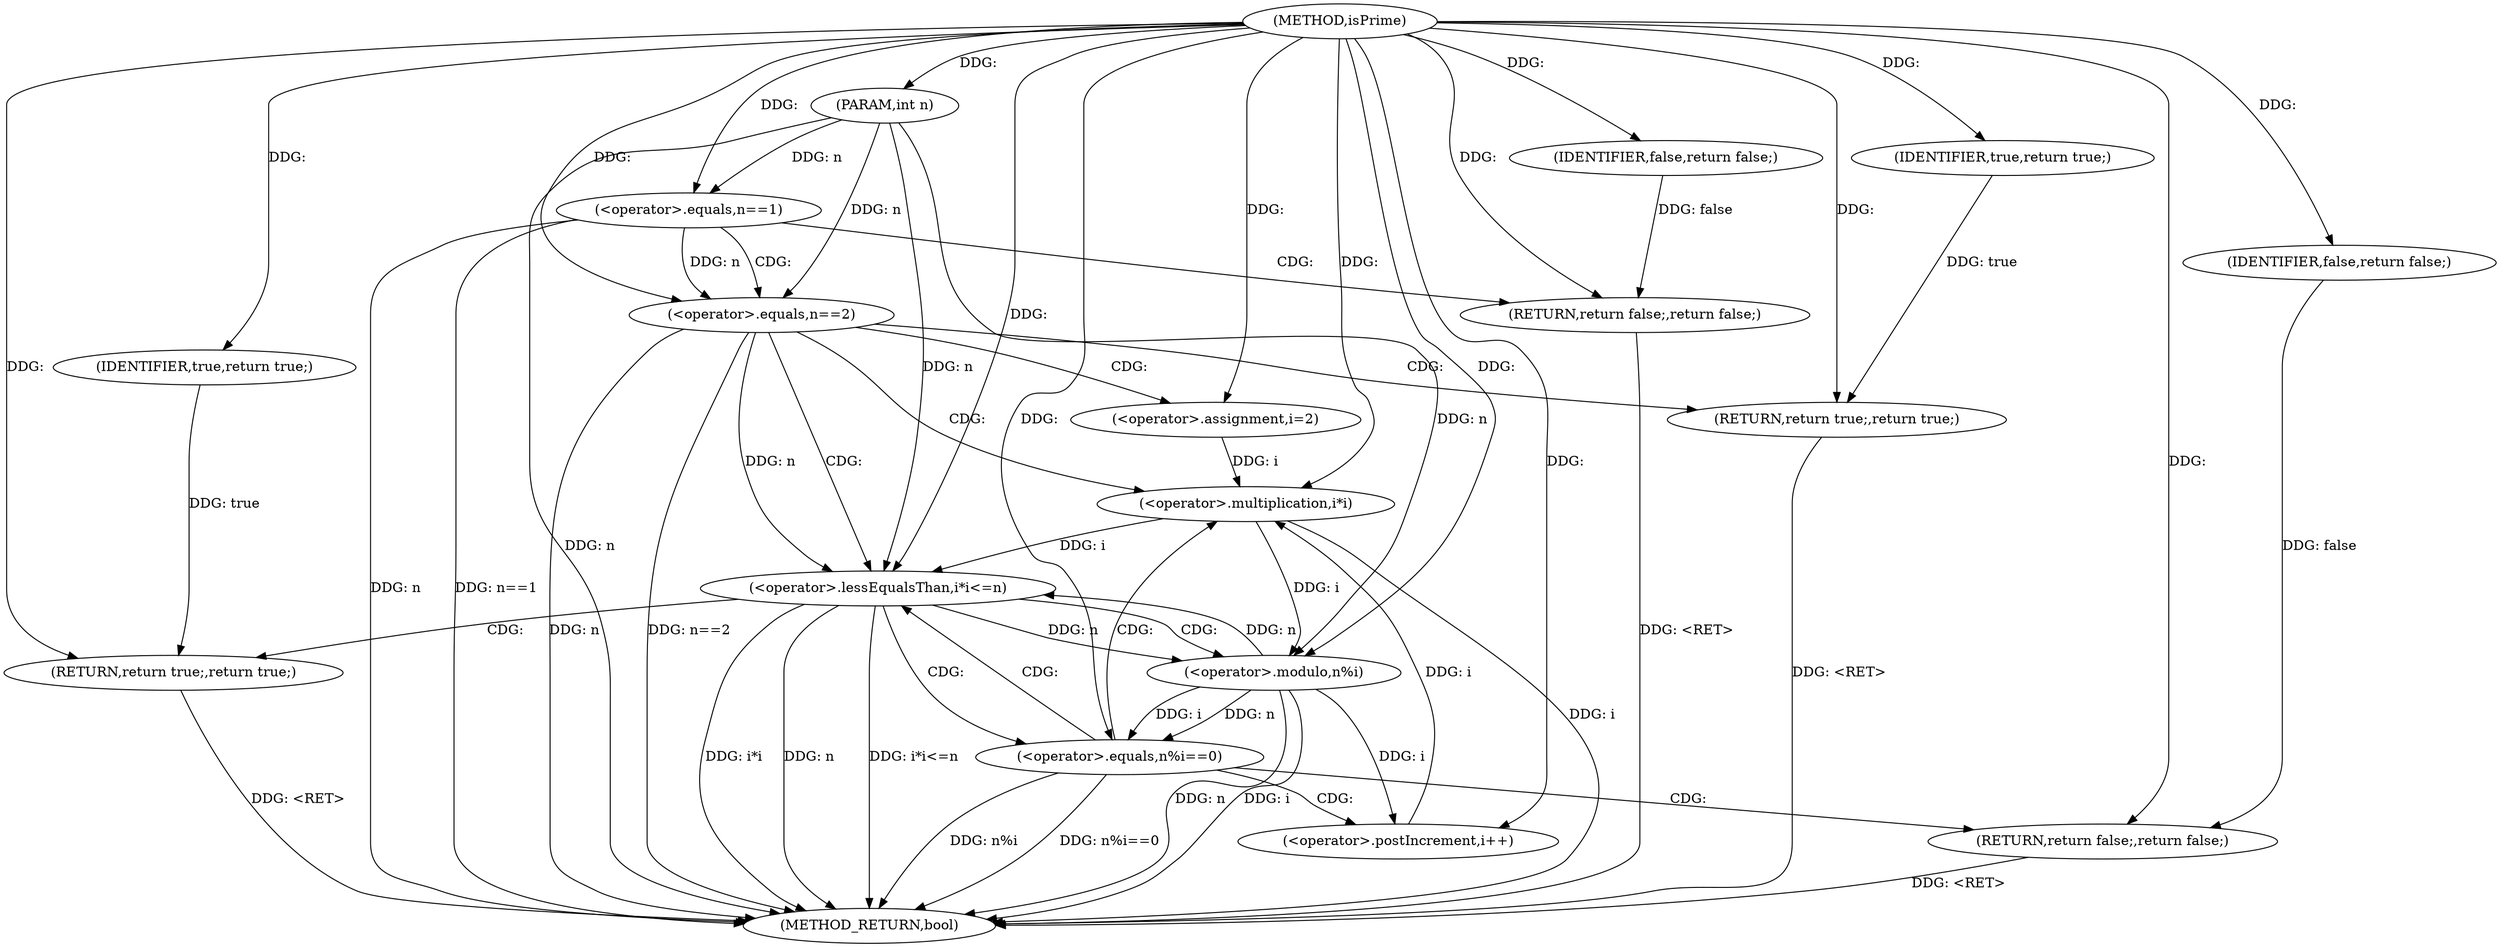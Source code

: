 digraph "isPrime" {  
"1000119" [label = "(METHOD,isPrime)" ]
"1000157" [label = "(METHOD_RETURN,bool)" ]
"1000120" [label = "(PARAM,int n)" ]
"1000155" [label = "(RETURN,return true;,return true;)" ]
"1000123" [label = "(<operator>.equals,n==1)" ]
"1000126" [label = "(RETURN,return false;,return false;)" ]
"1000129" [label = "(<operator>.equals,n==2)" ]
"1000132" [label = "(RETURN,return true;,return true;)" ]
"1000136" [label = "(<operator>.assignment,i=2)" ]
"1000139" [label = "(<operator>.lessEqualsThan,i*i<=n)" ]
"1000144" [label = "(<operator>.postIncrement,i++)" ]
"1000156" [label = "(IDENTIFIER,true,return true;)" ]
"1000127" [label = "(IDENTIFIER,false,return false;)" ]
"1000133" [label = "(IDENTIFIER,true,return true;)" ]
"1000140" [label = "(<operator>.multiplication,i*i)" ]
"1000148" [label = "(<operator>.equals,n%i==0)" ]
"1000153" [label = "(RETURN,return false;,return false;)" ]
"1000154" [label = "(IDENTIFIER,false,return false;)" ]
"1000149" [label = "(<operator>.modulo,n%i)" ]
  "1000155" -> "1000157"  [ label = "DDG: <RET>"] 
  "1000126" -> "1000157"  [ label = "DDG: <RET>"] 
  "1000153" -> "1000157"  [ label = "DDG: <RET>"] 
  "1000132" -> "1000157"  [ label = "DDG: <RET>"] 
  "1000120" -> "1000157"  [ label = "DDG: n"] 
  "1000123" -> "1000157"  [ label = "DDG: n"] 
  "1000123" -> "1000157"  [ label = "DDG: n==1"] 
  "1000129" -> "1000157"  [ label = "DDG: n"] 
  "1000129" -> "1000157"  [ label = "DDG: n==2"] 
  "1000140" -> "1000157"  [ label = "DDG: i"] 
  "1000139" -> "1000157"  [ label = "DDG: i*i"] 
  "1000139" -> "1000157"  [ label = "DDG: n"] 
  "1000139" -> "1000157"  [ label = "DDG: i*i<=n"] 
  "1000149" -> "1000157"  [ label = "DDG: n"] 
  "1000149" -> "1000157"  [ label = "DDG: i"] 
  "1000148" -> "1000157"  [ label = "DDG: n%i"] 
  "1000148" -> "1000157"  [ label = "DDG: n%i==0"] 
  "1000119" -> "1000120"  [ label = "DDG: "] 
  "1000156" -> "1000155"  [ label = "DDG: true"] 
  "1000119" -> "1000155"  [ label = "DDG: "] 
  "1000127" -> "1000126"  [ label = "DDG: false"] 
  "1000119" -> "1000126"  [ label = "DDG: "] 
  "1000133" -> "1000132"  [ label = "DDG: true"] 
  "1000119" -> "1000132"  [ label = "DDG: "] 
  "1000119" -> "1000136"  [ label = "DDG: "] 
  "1000119" -> "1000156"  [ label = "DDG: "] 
  "1000120" -> "1000123"  [ label = "DDG: n"] 
  "1000119" -> "1000123"  [ label = "DDG: "] 
  "1000119" -> "1000127"  [ label = "DDG: "] 
  "1000123" -> "1000129"  [ label = "DDG: n"] 
  "1000120" -> "1000129"  [ label = "DDG: n"] 
  "1000119" -> "1000129"  [ label = "DDG: "] 
  "1000119" -> "1000133"  [ label = "DDG: "] 
  "1000140" -> "1000139"  [ label = "DDG: i"] 
  "1000129" -> "1000139"  [ label = "DDG: n"] 
  "1000149" -> "1000139"  [ label = "DDG: n"] 
  "1000120" -> "1000139"  [ label = "DDG: n"] 
  "1000119" -> "1000139"  [ label = "DDG: "] 
  "1000149" -> "1000144"  [ label = "DDG: i"] 
  "1000119" -> "1000144"  [ label = "DDG: "] 
  "1000136" -> "1000140"  [ label = "DDG: i"] 
  "1000144" -> "1000140"  [ label = "DDG: i"] 
  "1000119" -> "1000140"  [ label = "DDG: "] 
  "1000154" -> "1000153"  [ label = "DDG: false"] 
  "1000119" -> "1000153"  [ label = "DDG: "] 
  "1000149" -> "1000148"  [ label = "DDG: i"] 
  "1000149" -> "1000148"  [ label = "DDG: n"] 
  "1000119" -> "1000148"  [ label = "DDG: "] 
  "1000119" -> "1000154"  [ label = "DDG: "] 
  "1000139" -> "1000149"  [ label = "DDG: n"] 
  "1000120" -> "1000149"  [ label = "DDG: n"] 
  "1000119" -> "1000149"  [ label = "DDG: "] 
  "1000140" -> "1000149"  [ label = "DDG: i"] 
  "1000123" -> "1000126"  [ label = "CDG: "] 
  "1000123" -> "1000129"  [ label = "CDG: "] 
  "1000129" -> "1000132"  [ label = "CDG: "] 
  "1000129" -> "1000139"  [ label = "CDG: "] 
  "1000129" -> "1000136"  [ label = "CDG: "] 
  "1000129" -> "1000140"  [ label = "CDG: "] 
  "1000139" -> "1000155"  [ label = "CDG: "] 
  "1000139" -> "1000148"  [ label = "CDG: "] 
  "1000139" -> "1000149"  [ label = "CDG: "] 
  "1000148" -> "1000153"  [ label = "CDG: "] 
  "1000148" -> "1000139"  [ label = "CDG: "] 
  "1000148" -> "1000144"  [ label = "CDG: "] 
  "1000148" -> "1000140"  [ label = "CDG: "] 
}
